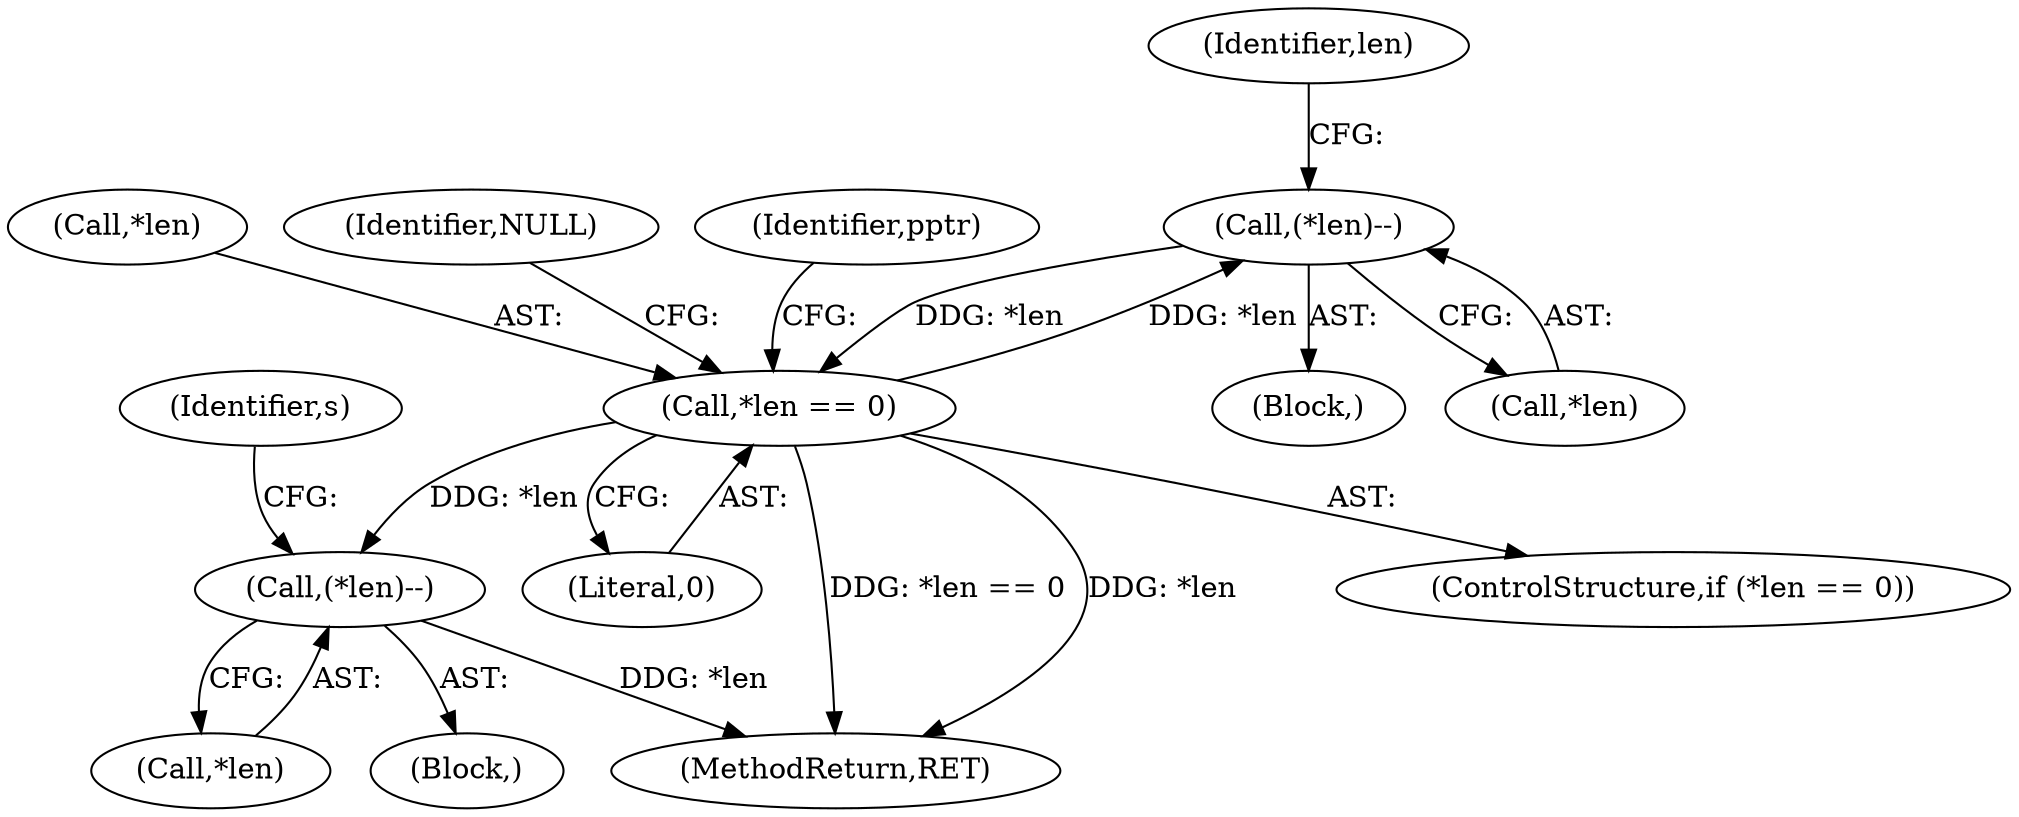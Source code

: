 digraph "0_tcpdump_d17507ffa3e9742199b02a66aa940e79ababfa30@pointer" {
"1000152" [label="(Call,(*len)--)"];
"1000121" [label="(Call,*len == 0)"];
"1000152" [label="(Call,(*len)--)"];
"1000158" [label="(Call,(*len)--)"];
"1000121" [label="(Call,*len == 0)"];
"1000123" [label="(Identifier,len)"];
"1000122" [label="(Call,*len)"];
"1000127" [label="(Identifier,NULL)"];
"1000159" [label="(Call,*len)"];
"1000112" [label="(Block,)"];
"1000119" [label="(Block,)"];
"1000153" [label="(Call,*len)"];
"1000124" [label="(Literal,0)"];
"1000133" [label="(Identifier,pptr)"];
"1000158" [label="(Call,(*len)--)"];
"1000152" [label="(Call,(*len)--)"];
"1000163" [label="(MethodReturn,RET)"];
"1000162" [label="(Identifier,s)"];
"1000120" [label="(ControlStructure,if (*len == 0))"];
"1000152" -> "1000119"  [label="AST: "];
"1000152" -> "1000153"  [label="CFG: "];
"1000153" -> "1000152"  [label="AST: "];
"1000123" -> "1000152"  [label="CFG: "];
"1000152" -> "1000121"  [label="DDG: *len"];
"1000121" -> "1000152"  [label="DDG: *len"];
"1000121" -> "1000120"  [label="AST: "];
"1000121" -> "1000124"  [label="CFG: "];
"1000122" -> "1000121"  [label="AST: "];
"1000124" -> "1000121"  [label="AST: "];
"1000127" -> "1000121"  [label="CFG: "];
"1000133" -> "1000121"  [label="CFG: "];
"1000121" -> "1000163"  [label="DDG: *len == 0"];
"1000121" -> "1000163"  [label="DDG: *len"];
"1000121" -> "1000158"  [label="DDG: *len"];
"1000158" -> "1000112"  [label="AST: "];
"1000158" -> "1000159"  [label="CFG: "];
"1000159" -> "1000158"  [label="AST: "];
"1000162" -> "1000158"  [label="CFG: "];
"1000158" -> "1000163"  [label="DDG: *len"];
}
